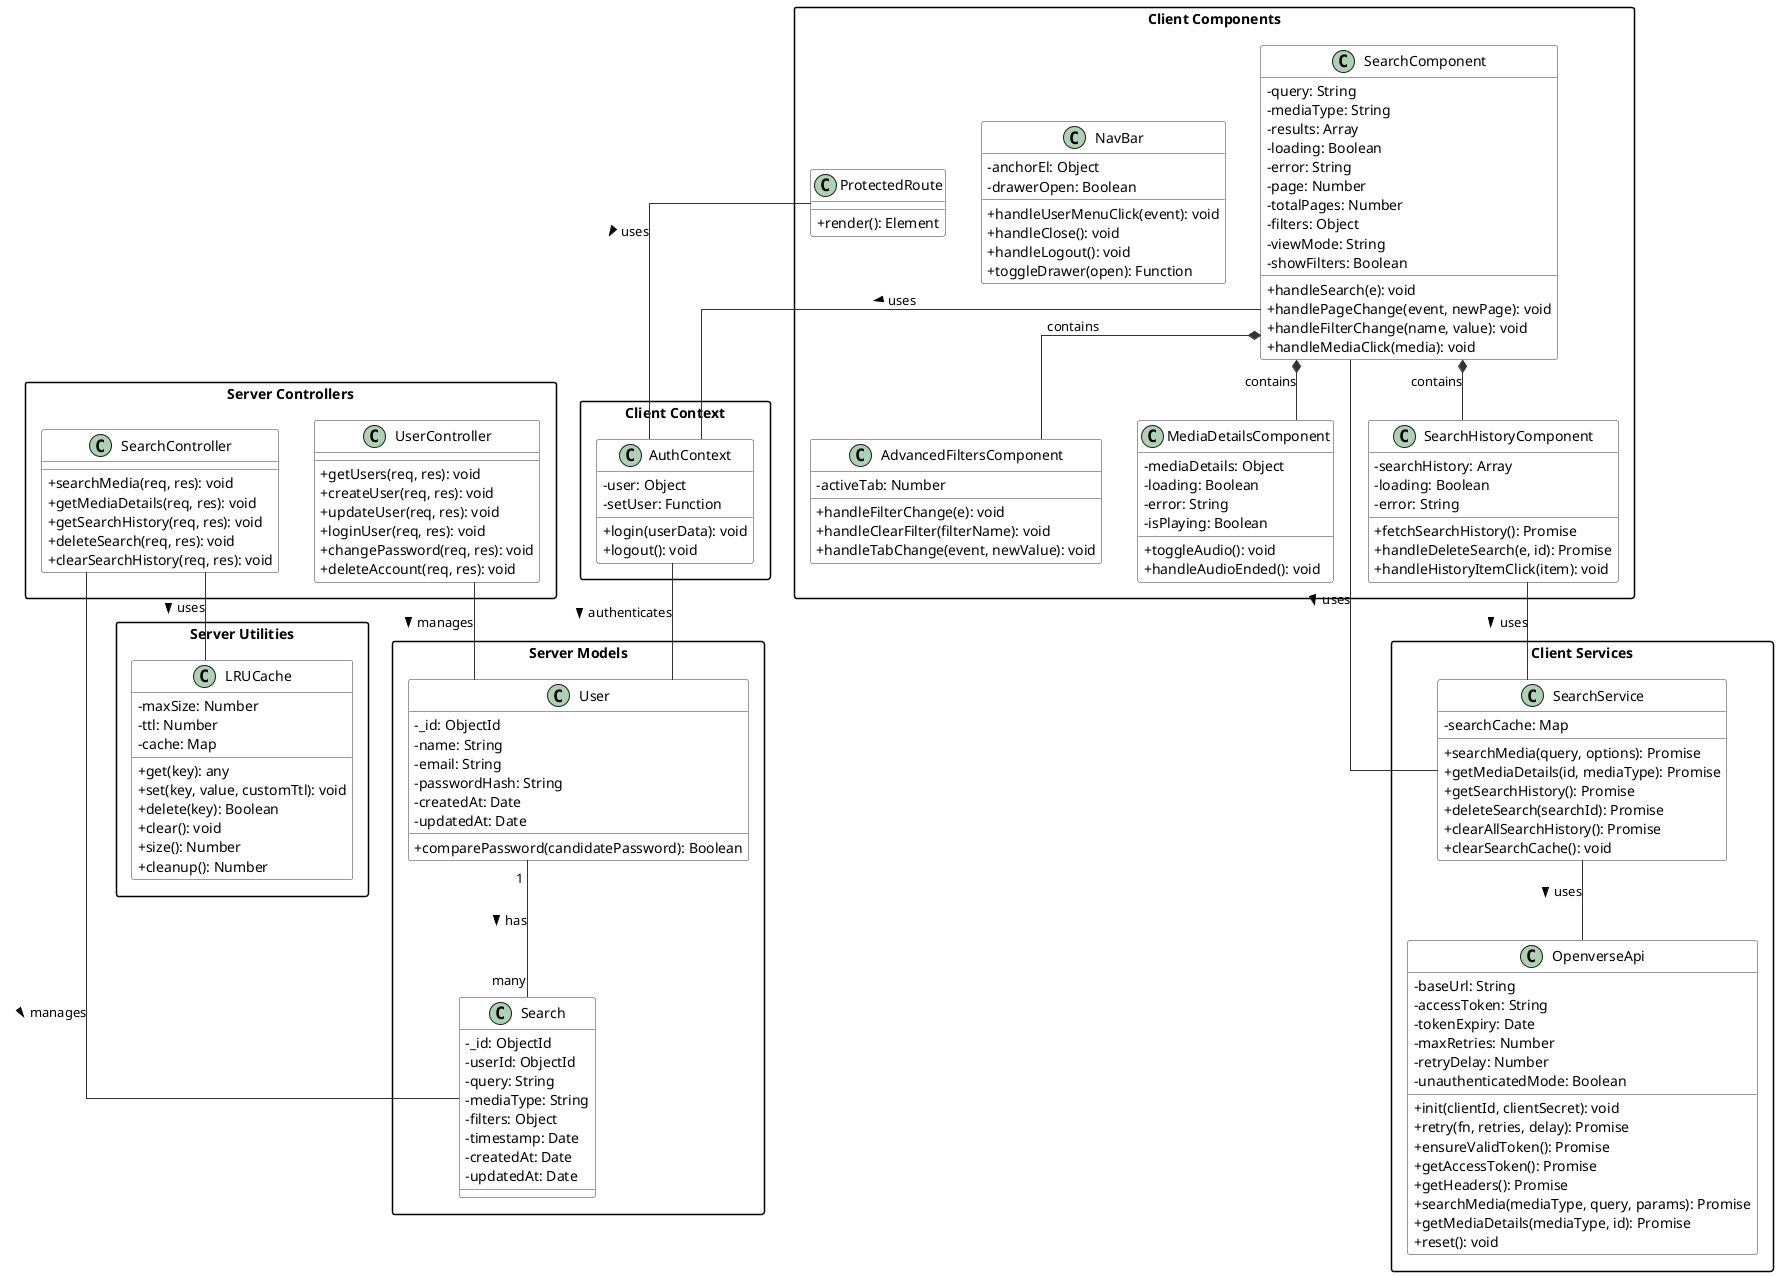 @startuml Open Media Search System

' Main styling
skinparam classAttributeIconSize 0
skinparam monochrome false
skinparam shadowing false
skinparam linetype ortho
skinparam packageStyle rectangle
skinparam class {
    BackgroundColor #white
    ArrowColor #333333
    BorderColor #333333
}

package "Server Models" {
    class User {
        -_id: ObjectId
        -name: String
        -email: String
        -passwordHash: String
        -createdAt: Date
        -updatedAt: Date
        +comparePassword(candidatePassword): Boolean
    }

    class Search {
        -_id: ObjectId
        -userId: ObjectId
        -query: String
        -mediaType: String
        -filters: Object
        -timestamp: Date
        -createdAt: Date
        -updatedAt: Date
    }
}

package "Server Controllers" {
    class UserController {
        +getUsers(req, res): void
        +createUser(req, res): void
        +updateUser(req, res): void
        +loginUser(req, res): void
        +changePassword(req, res): void
        +deleteAccount(req, res): void
    }

    class SearchController {
        +searchMedia(req, res): void
        +getMediaDetails(req, res): void
        +getSearchHistory(req, res): void
        +deleteSearch(req, res): void
        +clearSearchHistory(req, res): void
    }
}

package "Server Utilities" {
    class LRUCache {
        -maxSize: Number
        -ttl: Number
        -cache: Map
        +get(key): any
        +set(key, value, customTtl): void
        +delete(key): Boolean
        +clear(): void
        +size(): Number
        +cleanup(): Number
    }
}

package "Client Context" {
    class AuthContext {
        -user: Object
        -setUser: Function
        +login(userData): void
        +logout(): void
    }
}

package "Client Services" {
    class SearchService {
        -searchCache: Map
        +searchMedia(query, options): Promise
        +getMediaDetails(id, mediaType): Promise
        +getSearchHistory(): Promise
        +deleteSearch(searchId): Promise
        +clearAllSearchHistory(): Promise
        +clearSearchCache(): void
    }

    class OpenverseApi {
        -baseUrl: String
        -accessToken: String
        -tokenExpiry: Date
        -maxRetries: Number
        -retryDelay: Number
        -unauthenticatedMode: Boolean
        +init(clientId, clientSecret): void
        +retry(fn, retries, delay): Promise
        +ensureValidToken(): Promise
        +getAccessToken(): Promise
        +getHeaders(): Promise
        +searchMedia(mediaType, query, params): Promise
        +getMediaDetails(mediaType, id): Promise
        +reset(): void
    }
}

package "Client Components" {
    class SearchComponent {
        -query: String
        -mediaType: String
        -results: Array
        -loading: Boolean
        -error: String
        -page: Number
        -totalPages: Number
        -filters: Object
        -viewMode: String
        -showFilters: Boolean
        +handleSearch(e): void
        +handlePageChange(event, newPage): void
        +handleFilterChange(name, value): void
        +handleMediaClick(media): void
    }

    class AdvancedFiltersComponent {
        -activeTab: Number
        +handleFilterChange(e): void
        +handleClearFilter(filterName): void
        +handleTabChange(event, newValue): void
    }

    class MediaDetailsComponent {
        -mediaDetails: Object
        -loading: Boolean
        -error: String
        -isPlaying: Boolean
        +toggleAudio(): void
        +handleAudioEnded(): void
    }

    class NavBar {
        -anchorEl: Object
        -drawerOpen: Boolean
        +handleUserMenuClick(event): void
        +handleClose(): void
        +handleLogout(): void
        +toggleDrawer(open): Function
    }

    class SearchHistoryComponent {
        -searchHistory: Array
        -loading: Boolean
        -error: String
        +fetchSearchHistory(): Promise
        +handleDeleteSearch(e, id): Promise
        +handleHistoryItemClick(item): void
    }

    class ProtectedRoute {
        +render(): Element
    }
}

' Relationships
User "1" -- "many" Search : has >
UserController -- User : manages >
SearchController -- Search : manages >
SearchController -- LRUCache : uses >
SearchService -- OpenverseApi : uses >
AuthContext -- User : authenticates >
SearchComponent -- SearchService : uses >
SearchComponent -- AuthContext : uses >
SearchComponent *-- AdvancedFiltersComponent : contains
SearchComponent *-- MediaDetailsComponent : contains
SearchComponent *-- SearchHistoryComponent : contains
SearchHistoryComponent -- SearchService : uses >
ProtectedRoute -- AuthContext : uses >

@enduml